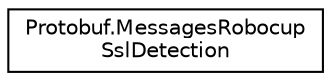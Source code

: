 digraph "Graphical Class Hierarchy"
{
 // INTERACTIVE_SVG=YES
  edge [fontname="Helvetica",fontsize="10",labelfontname="Helvetica",labelfontsize="10"];
  node [fontname="Helvetica",fontsize="10",shape=record];
  rankdir="LR";
  Node1 [label="Protobuf.MessagesRobocup\lSslDetection",height=0.2,width=0.4,color="black", fillcolor="white", style="filled",URL="$d5/db3/class_protobuf_1_1_messages_robocup_ssl_detection.html"];
}

